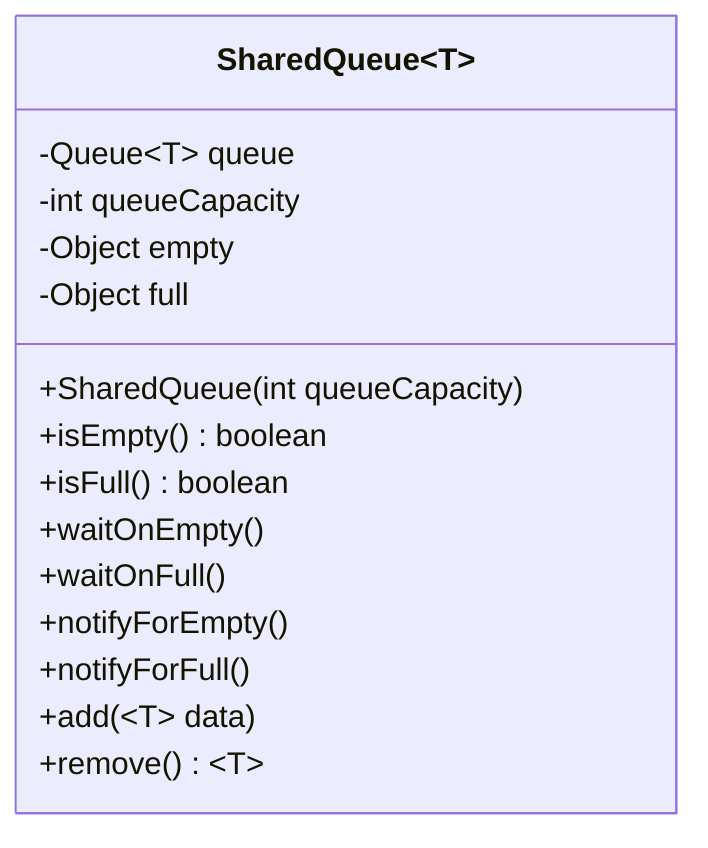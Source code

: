 classDiagram
    class SharedQueue~T~ {
        -Queue~T~ queue
        -int queueCapacity
        -Object empty
        -Object full
        +SharedQueue(int queueCapacity)
        +isEmpty() boolean
        +isFull() boolean
        +waitOnEmpty()
        +waitOnFull()
        +notifyForEmpty()
        +notifyForFull()
        +add(~T~ data)
        +remove() ~T~
    }